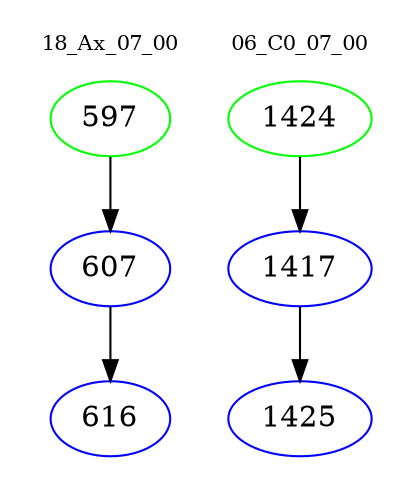 digraph{
subgraph cluster_0 {
color = white
label = "18_Ax_07_00";
fontsize=10;
T0_597 [label="597", color="green"]
T0_597 -> T0_607 [color="black"]
T0_607 [label="607", color="blue"]
T0_607 -> T0_616 [color="black"]
T0_616 [label="616", color="blue"]
}
subgraph cluster_1 {
color = white
label = "06_C0_07_00";
fontsize=10;
T1_1424 [label="1424", color="green"]
T1_1424 -> T1_1417 [color="black"]
T1_1417 [label="1417", color="blue"]
T1_1417 -> T1_1425 [color="black"]
T1_1425 [label="1425", color="blue"]
}
}
